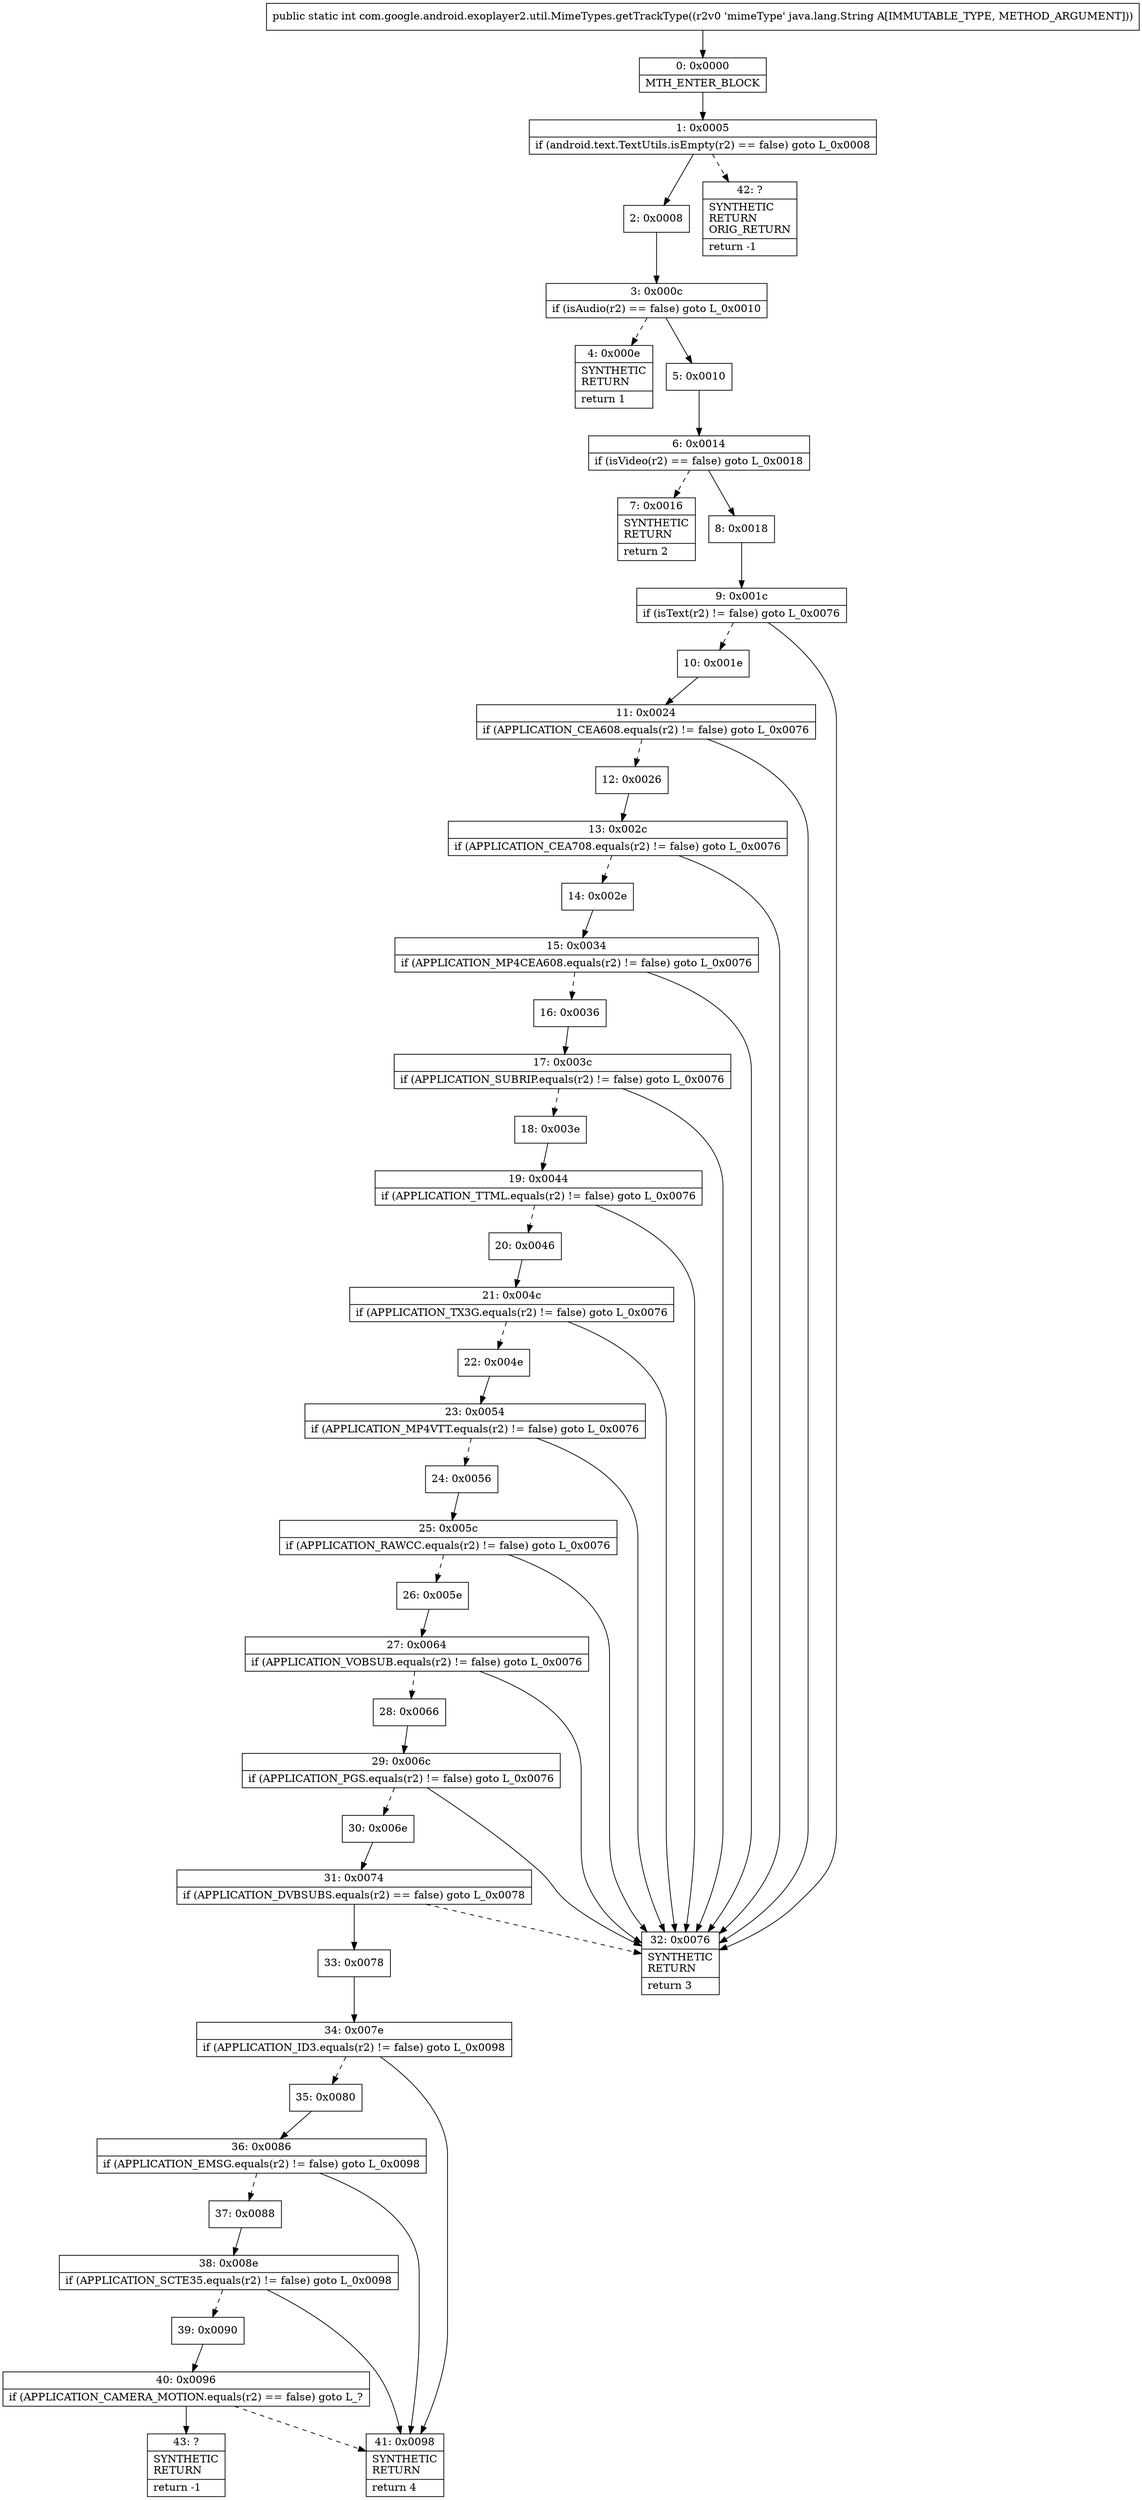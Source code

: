 digraph "CFG forcom.google.android.exoplayer2.util.MimeTypes.getTrackType(Ljava\/lang\/String;)I" {
Node_0 [shape=record,label="{0\:\ 0x0000|MTH_ENTER_BLOCK\l}"];
Node_1 [shape=record,label="{1\:\ 0x0005|if (android.text.TextUtils.isEmpty(r2) == false) goto L_0x0008\l}"];
Node_2 [shape=record,label="{2\:\ 0x0008}"];
Node_3 [shape=record,label="{3\:\ 0x000c|if (isAudio(r2) == false) goto L_0x0010\l}"];
Node_4 [shape=record,label="{4\:\ 0x000e|SYNTHETIC\lRETURN\l|return 1\l}"];
Node_5 [shape=record,label="{5\:\ 0x0010}"];
Node_6 [shape=record,label="{6\:\ 0x0014|if (isVideo(r2) == false) goto L_0x0018\l}"];
Node_7 [shape=record,label="{7\:\ 0x0016|SYNTHETIC\lRETURN\l|return 2\l}"];
Node_8 [shape=record,label="{8\:\ 0x0018}"];
Node_9 [shape=record,label="{9\:\ 0x001c|if (isText(r2) != false) goto L_0x0076\l}"];
Node_10 [shape=record,label="{10\:\ 0x001e}"];
Node_11 [shape=record,label="{11\:\ 0x0024|if (APPLICATION_CEA608.equals(r2) != false) goto L_0x0076\l}"];
Node_12 [shape=record,label="{12\:\ 0x0026}"];
Node_13 [shape=record,label="{13\:\ 0x002c|if (APPLICATION_CEA708.equals(r2) != false) goto L_0x0076\l}"];
Node_14 [shape=record,label="{14\:\ 0x002e}"];
Node_15 [shape=record,label="{15\:\ 0x0034|if (APPLICATION_MP4CEA608.equals(r2) != false) goto L_0x0076\l}"];
Node_16 [shape=record,label="{16\:\ 0x0036}"];
Node_17 [shape=record,label="{17\:\ 0x003c|if (APPLICATION_SUBRIP.equals(r2) != false) goto L_0x0076\l}"];
Node_18 [shape=record,label="{18\:\ 0x003e}"];
Node_19 [shape=record,label="{19\:\ 0x0044|if (APPLICATION_TTML.equals(r2) != false) goto L_0x0076\l}"];
Node_20 [shape=record,label="{20\:\ 0x0046}"];
Node_21 [shape=record,label="{21\:\ 0x004c|if (APPLICATION_TX3G.equals(r2) != false) goto L_0x0076\l}"];
Node_22 [shape=record,label="{22\:\ 0x004e}"];
Node_23 [shape=record,label="{23\:\ 0x0054|if (APPLICATION_MP4VTT.equals(r2) != false) goto L_0x0076\l}"];
Node_24 [shape=record,label="{24\:\ 0x0056}"];
Node_25 [shape=record,label="{25\:\ 0x005c|if (APPLICATION_RAWCC.equals(r2) != false) goto L_0x0076\l}"];
Node_26 [shape=record,label="{26\:\ 0x005e}"];
Node_27 [shape=record,label="{27\:\ 0x0064|if (APPLICATION_VOBSUB.equals(r2) != false) goto L_0x0076\l}"];
Node_28 [shape=record,label="{28\:\ 0x0066}"];
Node_29 [shape=record,label="{29\:\ 0x006c|if (APPLICATION_PGS.equals(r2) != false) goto L_0x0076\l}"];
Node_30 [shape=record,label="{30\:\ 0x006e}"];
Node_31 [shape=record,label="{31\:\ 0x0074|if (APPLICATION_DVBSUBS.equals(r2) == false) goto L_0x0078\l}"];
Node_32 [shape=record,label="{32\:\ 0x0076|SYNTHETIC\lRETURN\l|return 3\l}"];
Node_33 [shape=record,label="{33\:\ 0x0078}"];
Node_34 [shape=record,label="{34\:\ 0x007e|if (APPLICATION_ID3.equals(r2) != false) goto L_0x0098\l}"];
Node_35 [shape=record,label="{35\:\ 0x0080}"];
Node_36 [shape=record,label="{36\:\ 0x0086|if (APPLICATION_EMSG.equals(r2) != false) goto L_0x0098\l}"];
Node_37 [shape=record,label="{37\:\ 0x0088}"];
Node_38 [shape=record,label="{38\:\ 0x008e|if (APPLICATION_SCTE35.equals(r2) != false) goto L_0x0098\l}"];
Node_39 [shape=record,label="{39\:\ 0x0090}"];
Node_40 [shape=record,label="{40\:\ 0x0096|if (APPLICATION_CAMERA_MOTION.equals(r2) == false) goto L_?\l}"];
Node_41 [shape=record,label="{41\:\ 0x0098|SYNTHETIC\lRETURN\l|return 4\l}"];
Node_42 [shape=record,label="{42\:\ ?|SYNTHETIC\lRETURN\lORIG_RETURN\l|return \-1\l}"];
Node_43 [shape=record,label="{43\:\ ?|SYNTHETIC\lRETURN\l|return \-1\l}"];
MethodNode[shape=record,label="{public static int com.google.android.exoplayer2.util.MimeTypes.getTrackType((r2v0 'mimeType' java.lang.String A[IMMUTABLE_TYPE, METHOD_ARGUMENT])) }"];
MethodNode -> Node_0;
Node_0 -> Node_1;
Node_1 -> Node_2;
Node_1 -> Node_42[style=dashed];
Node_2 -> Node_3;
Node_3 -> Node_4[style=dashed];
Node_3 -> Node_5;
Node_5 -> Node_6;
Node_6 -> Node_7[style=dashed];
Node_6 -> Node_8;
Node_8 -> Node_9;
Node_9 -> Node_10[style=dashed];
Node_9 -> Node_32;
Node_10 -> Node_11;
Node_11 -> Node_12[style=dashed];
Node_11 -> Node_32;
Node_12 -> Node_13;
Node_13 -> Node_14[style=dashed];
Node_13 -> Node_32;
Node_14 -> Node_15;
Node_15 -> Node_16[style=dashed];
Node_15 -> Node_32;
Node_16 -> Node_17;
Node_17 -> Node_18[style=dashed];
Node_17 -> Node_32;
Node_18 -> Node_19;
Node_19 -> Node_20[style=dashed];
Node_19 -> Node_32;
Node_20 -> Node_21;
Node_21 -> Node_22[style=dashed];
Node_21 -> Node_32;
Node_22 -> Node_23;
Node_23 -> Node_24[style=dashed];
Node_23 -> Node_32;
Node_24 -> Node_25;
Node_25 -> Node_26[style=dashed];
Node_25 -> Node_32;
Node_26 -> Node_27;
Node_27 -> Node_28[style=dashed];
Node_27 -> Node_32;
Node_28 -> Node_29;
Node_29 -> Node_30[style=dashed];
Node_29 -> Node_32;
Node_30 -> Node_31;
Node_31 -> Node_32[style=dashed];
Node_31 -> Node_33;
Node_33 -> Node_34;
Node_34 -> Node_35[style=dashed];
Node_34 -> Node_41;
Node_35 -> Node_36;
Node_36 -> Node_37[style=dashed];
Node_36 -> Node_41;
Node_37 -> Node_38;
Node_38 -> Node_39[style=dashed];
Node_38 -> Node_41;
Node_39 -> Node_40;
Node_40 -> Node_41[style=dashed];
Node_40 -> Node_43;
}

